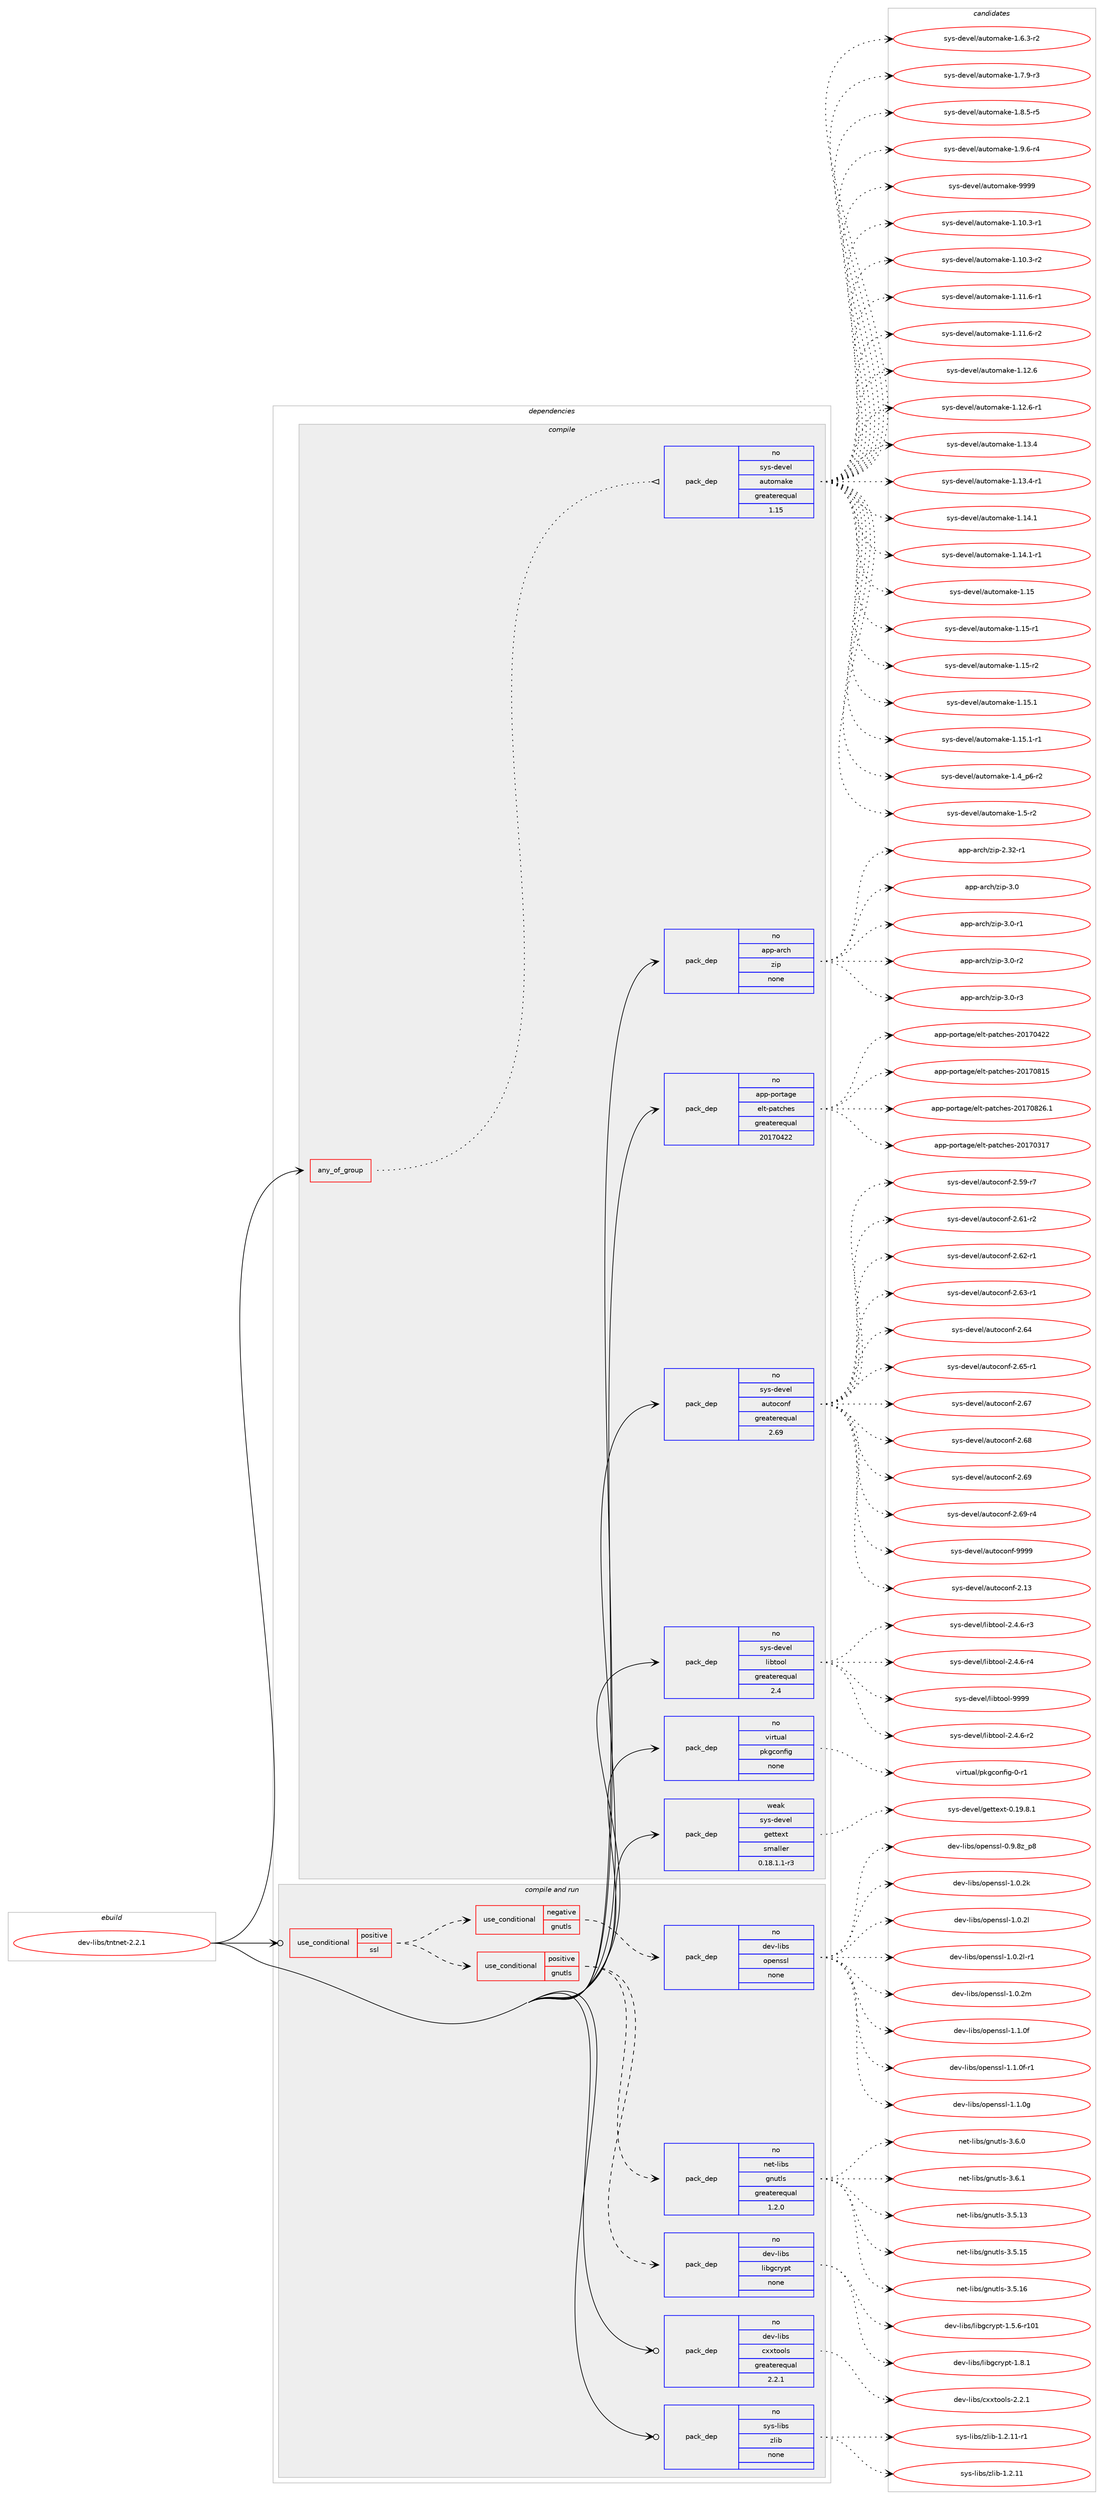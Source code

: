 digraph prolog {

# *************
# Graph options
# *************

newrank=true;
concentrate=true;
compound=true;
graph [rankdir=LR,fontname=Helvetica,fontsize=10,ranksep=1.5];#, ranksep=2.5, nodesep=0.2];
edge  [arrowhead=vee];
node  [fontname=Helvetica,fontsize=10];

# **********
# The ebuild
# **********

subgraph cluster_leftcol {
color=gray;
rank=same;
label=<<i>ebuild</i>>;
id [label="dev-libs/tntnet-2.2.1", color=red, width=4, href="../dev-libs/tntnet-2.2.1.svg"];
}

# ****************
# The dependencies
# ****************

subgraph cluster_midcol {
color=gray;
label=<<i>dependencies</i>>;
subgraph cluster_compile {
fillcolor="#eeeeee";
style=filled;
label=<<i>compile</i>>;
subgraph any3553 {
dependency119654 [label=<<TABLE BORDER="0" CELLBORDER="1" CELLSPACING="0" CELLPADDING="4"><TR><TD CELLPADDING="10">any_of_group</TD></TR></TABLE>>, shape=none, color=red];subgraph pack90169 {
dependency119655 [label=<<TABLE BORDER="0" CELLBORDER="1" CELLSPACING="0" CELLPADDING="4" WIDTH="220"><TR><TD ROWSPAN="6" CELLPADDING="30">pack_dep</TD></TR><TR><TD WIDTH="110">no</TD></TR><TR><TD>sys-devel</TD></TR><TR><TD>automake</TD></TR><TR><TD>greaterequal</TD></TR><TR><TD>1.15</TD></TR></TABLE>>, shape=none, color=blue];
}
dependency119654:e -> dependency119655:w [weight=20,style="dotted",arrowhead="oinv"];
}
id:e -> dependency119654:w [weight=20,style="solid",arrowhead="vee"];
subgraph pack90170 {
dependency119656 [label=<<TABLE BORDER="0" CELLBORDER="1" CELLSPACING="0" CELLPADDING="4" WIDTH="220"><TR><TD ROWSPAN="6" CELLPADDING="30">pack_dep</TD></TR><TR><TD WIDTH="110">no</TD></TR><TR><TD>app-arch</TD></TR><TR><TD>zip</TD></TR><TR><TD>none</TD></TR><TR><TD></TD></TR></TABLE>>, shape=none, color=blue];
}
id:e -> dependency119656:w [weight=20,style="solid",arrowhead="vee"];
subgraph pack90171 {
dependency119657 [label=<<TABLE BORDER="0" CELLBORDER="1" CELLSPACING="0" CELLPADDING="4" WIDTH="220"><TR><TD ROWSPAN="6" CELLPADDING="30">pack_dep</TD></TR><TR><TD WIDTH="110">no</TD></TR><TR><TD>app-portage</TD></TR><TR><TD>elt-patches</TD></TR><TR><TD>greaterequal</TD></TR><TR><TD>20170422</TD></TR></TABLE>>, shape=none, color=blue];
}
id:e -> dependency119657:w [weight=20,style="solid",arrowhead="vee"];
subgraph pack90172 {
dependency119658 [label=<<TABLE BORDER="0" CELLBORDER="1" CELLSPACING="0" CELLPADDING="4" WIDTH="220"><TR><TD ROWSPAN="6" CELLPADDING="30">pack_dep</TD></TR><TR><TD WIDTH="110">no</TD></TR><TR><TD>sys-devel</TD></TR><TR><TD>autoconf</TD></TR><TR><TD>greaterequal</TD></TR><TR><TD>2.69</TD></TR></TABLE>>, shape=none, color=blue];
}
id:e -> dependency119658:w [weight=20,style="solid",arrowhead="vee"];
subgraph pack90173 {
dependency119659 [label=<<TABLE BORDER="0" CELLBORDER="1" CELLSPACING="0" CELLPADDING="4" WIDTH="220"><TR><TD ROWSPAN="6" CELLPADDING="30">pack_dep</TD></TR><TR><TD WIDTH="110">no</TD></TR><TR><TD>sys-devel</TD></TR><TR><TD>libtool</TD></TR><TR><TD>greaterequal</TD></TR><TR><TD>2.4</TD></TR></TABLE>>, shape=none, color=blue];
}
id:e -> dependency119659:w [weight=20,style="solid",arrowhead="vee"];
subgraph pack90174 {
dependency119660 [label=<<TABLE BORDER="0" CELLBORDER="1" CELLSPACING="0" CELLPADDING="4" WIDTH="220"><TR><TD ROWSPAN="6" CELLPADDING="30">pack_dep</TD></TR><TR><TD WIDTH="110">no</TD></TR><TR><TD>virtual</TD></TR><TR><TD>pkgconfig</TD></TR><TR><TD>none</TD></TR><TR><TD></TD></TR></TABLE>>, shape=none, color=blue];
}
id:e -> dependency119660:w [weight=20,style="solid",arrowhead="vee"];
subgraph pack90175 {
dependency119661 [label=<<TABLE BORDER="0" CELLBORDER="1" CELLSPACING="0" CELLPADDING="4" WIDTH="220"><TR><TD ROWSPAN="6" CELLPADDING="30">pack_dep</TD></TR><TR><TD WIDTH="110">weak</TD></TR><TR><TD>sys-devel</TD></TR><TR><TD>gettext</TD></TR><TR><TD>smaller</TD></TR><TR><TD>0.18.1.1-r3</TD></TR></TABLE>>, shape=none, color=blue];
}
id:e -> dependency119661:w [weight=20,style="solid",arrowhead="vee"];
}
subgraph cluster_compileandrun {
fillcolor="#eeeeee";
style=filled;
label=<<i>compile and run</i>>;
subgraph cond25900 {
dependency119662 [label=<<TABLE BORDER="0" CELLBORDER="1" CELLSPACING="0" CELLPADDING="4"><TR><TD ROWSPAN="3" CELLPADDING="10">use_conditional</TD></TR><TR><TD>positive</TD></TR><TR><TD>ssl</TD></TR></TABLE>>, shape=none, color=red];
subgraph cond25901 {
dependency119663 [label=<<TABLE BORDER="0" CELLBORDER="1" CELLSPACING="0" CELLPADDING="4"><TR><TD ROWSPAN="3" CELLPADDING="10">use_conditional</TD></TR><TR><TD>positive</TD></TR><TR><TD>gnutls</TD></TR></TABLE>>, shape=none, color=red];
subgraph pack90176 {
dependency119664 [label=<<TABLE BORDER="0" CELLBORDER="1" CELLSPACING="0" CELLPADDING="4" WIDTH="220"><TR><TD ROWSPAN="6" CELLPADDING="30">pack_dep</TD></TR><TR><TD WIDTH="110">no</TD></TR><TR><TD>net-libs</TD></TR><TR><TD>gnutls</TD></TR><TR><TD>greaterequal</TD></TR><TR><TD>1.2.0</TD></TR></TABLE>>, shape=none, color=blue];
}
dependency119663:e -> dependency119664:w [weight=20,style="dashed",arrowhead="vee"];
subgraph pack90177 {
dependency119665 [label=<<TABLE BORDER="0" CELLBORDER="1" CELLSPACING="0" CELLPADDING="4" WIDTH="220"><TR><TD ROWSPAN="6" CELLPADDING="30">pack_dep</TD></TR><TR><TD WIDTH="110">no</TD></TR><TR><TD>dev-libs</TD></TR><TR><TD>libgcrypt</TD></TR><TR><TD>none</TD></TR><TR><TD></TD></TR></TABLE>>, shape=none, color=blue];
}
dependency119663:e -> dependency119665:w [weight=20,style="dashed",arrowhead="vee"];
}
dependency119662:e -> dependency119663:w [weight=20,style="dashed",arrowhead="vee"];
subgraph cond25902 {
dependency119666 [label=<<TABLE BORDER="0" CELLBORDER="1" CELLSPACING="0" CELLPADDING="4"><TR><TD ROWSPAN="3" CELLPADDING="10">use_conditional</TD></TR><TR><TD>negative</TD></TR><TR><TD>gnutls</TD></TR></TABLE>>, shape=none, color=red];
subgraph pack90178 {
dependency119667 [label=<<TABLE BORDER="0" CELLBORDER="1" CELLSPACING="0" CELLPADDING="4" WIDTH="220"><TR><TD ROWSPAN="6" CELLPADDING="30">pack_dep</TD></TR><TR><TD WIDTH="110">no</TD></TR><TR><TD>dev-libs</TD></TR><TR><TD>openssl</TD></TR><TR><TD>none</TD></TR><TR><TD></TD></TR></TABLE>>, shape=none, color=blue];
}
dependency119666:e -> dependency119667:w [weight=20,style="dashed",arrowhead="vee"];
}
dependency119662:e -> dependency119666:w [weight=20,style="dashed",arrowhead="vee"];
}
id:e -> dependency119662:w [weight=20,style="solid",arrowhead="odotvee"];
subgraph pack90179 {
dependency119668 [label=<<TABLE BORDER="0" CELLBORDER="1" CELLSPACING="0" CELLPADDING="4" WIDTH="220"><TR><TD ROWSPAN="6" CELLPADDING="30">pack_dep</TD></TR><TR><TD WIDTH="110">no</TD></TR><TR><TD>dev-libs</TD></TR><TR><TD>cxxtools</TD></TR><TR><TD>greaterequal</TD></TR><TR><TD>2.2.1</TD></TR></TABLE>>, shape=none, color=blue];
}
id:e -> dependency119668:w [weight=20,style="solid",arrowhead="odotvee"];
subgraph pack90180 {
dependency119669 [label=<<TABLE BORDER="0" CELLBORDER="1" CELLSPACING="0" CELLPADDING="4" WIDTH="220"><TR><TD ROWSPAN="6" CELLPADDING="30">pack_dep</TD></TR><TR><TD WIDTH="110">no</TD></TR><TR><TD>sys-libs</TD></TR><TR><TD>zlib</TD></TR><TR><TD>none</TD></TR><TR><TD></TD></TR></TABLE>>, shape=none, color=blue];
}
id:e -> dependency119669:w [weight=20,style="solid",arrowhead="odotvee"];
}
subgraph cluster_run {
fillcolor="#eeeeee";
style=filled;
label=<<i>run</i>>;
}
}

# **************
# The candidates
# **************

subgraph cluster_choices {
rank=same;
color=gray;
label=<<i>candidates</i>>;

subgraph choice90169 {
color=black;
nodesep=1;
choice11512111545100101118101108479711711611110997107101454946494846514511449 [label="sys-devel/automake-1.10.3-r1", color=red, width=4,href="../sys-devel/automake-1.10.3-r1.svg"];
choice11512111545100101118101108479711711611110997107101454946494846514511450 [label="sys-devel/automake-1.10.3-r2", color=red, width=4,href="../sys-devel/automake-1.10.3-r2.svg"];
choice11512111545100101118101108479711711611110997107101454946494946544511449 [label="sys-devel/automake-1.11.6-r1", color=red, width=4,href="../sys-devel/automake-1.11.6-r1.svg"];
choice11512111545100101118101108479711711611110997107101454946494946544511450 [label="sys-devel/automake-1.11.6-r2", color=red, width=4,href="../sys-devel/automake-1.11.6-r2.svg"];
choice1151211154510010111810110847971171161111099710710145494649504654 [label="sys-devel/automake-1.12.6", color=red, width=4,href="../sys-devel/automake-1.12.6.svg"];
choice11512111545100101118101108479711711611110997107101454946495046544511449 [label="sys-devel/automake-1.12.6-r1", color=red, width=4,href="../sys-devel/automake-1.12.6-r1.svg"];
choice1151211154510010111810110847971171161111099710710145494649514652 [label="sys-devel/automake-1.13.4", color=red, width=4,href="../sys-devel/automake-1.13.4.svg"];
choice11512111545100101118101108479711711611110997107101454946495146524511449 [label="sys-devel/automake-1.13.4-r1", color=red, width=4,href="../sys-devel/automake-1.13.4-r1.svg"];
choice1151211154510010111810110847971171161111099710710145494649524649 [label="sys-devel/automake-1.14.1", color=red, width=4,href="../sys-devel/automake-1.14.1.svg"];
choice11512111545100101118101108479711711611110997107101454946495246494511449 [label="sys-devel/automake-1.14.1-r1", color=red, width=4,href="../sys-devel/automake-1.14.1-r1.svg"];
choice115121115451001011181011084797117116111109971071014549464953 [label="sys-devel/automake-1.15", color=red, width=4,href="../sys-devel/automake-1.15.svg"];
choice1151211154510010111810110847971171161111099710710145494649534511449 [label="sys-devel/automake-1.15-r1", color=red, width=4,href="../sys-devel/automake-1.15-r1.svg"];
choice1151211154510010111810110847971171161111099710710145494649534511450 [label="sys-devel/automake-1.15-r2", color=red, width=4,href="../sys-devel/automake-1.15-r2.svg"];
choice1151211154510010111810110847971171161111099710710145494649534649 [label="sys-devel/automake-1.15.1", color=red, width=4,href="../sys-devel/automake-1.15.1.svg"];
choice11512111545100101118101108479711711611110997107101454946495346494511449 [label="sys-devel/automake-1.15.1-r1", color=red, width=4,href="../sys-devel/automake-1.15.1-r1.svg"];
choice115121115451001011181011084797117116111109971071014549465295112544511450 [label="sys-devel/automake-1.4_p6-r2", color=red, width=4,href="../sys-devel/automake-1.4_p6-r2.svg"];
choice11512111545100101118101108479711711611110997107101454946534511450 [label="sys-devel/automake-1.5-r2", color=red, width=4,href="../sys-devel/automake-1.5-r2.svg"];
choice115121115451001011181011084797117116111109971071014549465446514511450 [label="sys-devel/automake-1.6.3-r2", color=red, width=4,href="../sys-devel/automake-1.6.3-r2.svg"];
choice115121115451001011181011084797117116111109971071014549465546574511451 [label="sys-devel/automake-1.7.9-r3", color=red, width=4,href="../sys-devel/automake-1.7.9-r3.svg"];
choice115121115451001011181011084797117116111109971071014549465646534511453 [label="sys-devel/automake-1.8.5-r5", color=red, width=4,href="../sys-devel/automake-1.8.5-r5.svg"];
choice115121115451001011181011084797117116111109971071014549465746544511452 [label="sys-devel/automake-1.9.6-r4", color=red, width=4,href="../sys-devel/automake-1.9.6-r4.svg"];
choice115121115451001011181011084797117116111109971071014557575757 [label="sys-devel/automake-9999", color=red, width=4,href="../sys-devel/automake-9999.svg"];
dependency119655:e -> choice11512111545100101118101108479711711611110997107101454946494846514511449:w [style=dotted,weight="100"];
dependency119655:e -> choice11512111545100101118101108479711711611110997107101454946494846514511450:w [style=dotted,weight="100"];
dependency119655:e -> choice11512111545100101118101108479711711611110997107101454946494946544511449:w [style=dotted,weight="100"];
dependency119655:e -> choice11512111545100101118101108479711711611110997107101454946494946544511450:w [style=dotted,weight="100"];
dependency119655:e -> choice1151211154510010111810110847971171161111099710710145494649504654:w [style=dotted,weight="100"];
dependency119655:e -> choice11512111545100101118101108479711711611110997107101454946495046544511449:w [style=dotted,weight="100"];
dependency119655:e -> choice1151211154510010111810110847971171161111099710710145494649514652:w [style=dotted,weight="100"];
dependency119655:e -> choice11512111545100101118101108479711711611110997107101454946495146524511449:w [style=dotted,weight="100"];
dependency119655:e -> choice1151211154510010111810110847971171161111099710710145494649524649:w [style=dotted,weight="100"];
dependency119655:e -> choice11512111545100101118101108479711711611110997107101454946495246494511449:w [style=dotted,weight="100"];
dependency119655:e -> choice115121115451001011181011084797117116111109971071014549464953:w [style=dotted,weight="100"];
dependency119655:e -> choice1151211154510010111810110847971171161111099710710145494649534511449:w [style=dotted,weight="100"];
dependency119655:e -> choice1151211154510010111810110847971171161111099710710145494649534511450:w [style=dotted,weight="100"];
dependency119655:e -> choice1151211154510010111810110847971171161111099710710145494649534649:w [style=dotted,weight="100"];
dependency119655:e -> choice11512111545100101118101108479711711611110997107101454946495346494511449:w [style=dotted,weight="100"];
dependency119655:e -> choice115121115451001011181011084797117116111109971071014549465295112544511450:w [style=dotted,weight="100"];
dependency119655:e -> choice11512111545100101118101108479711711611110997107101454946534511450:w [style=dotted,weight="100"];
dependency119655:e -> choice115121115451001011181011084797117116111109971071014549465446514511450:w [style=dotted,weight="100"];
dependency119655:e -> choice115121115451001011181011084797117116111109971071014549465546574511451:w [style=dotted,weight="100"];
dependency119655:e -> choice115121115451001011181011084797117116111109971071014549465646534511453:w [style=dotted,weight="100"];
dependency119655:e -> choice115121115451001011181011084797117116111109971071014549465746544511452:w [style=dotted,weight="100"];
dependency119655:e -> choice115121115451001011181011084797117116111109971071014557575757:w [style=dotted,weight="100"];
}
subgraph choice90170 {
color=black;
nodesep=1;
choice971121124597114991044712210511245504651504511449 [label="app-arch/zip-2.32-r1", color=red, width=4,href="../app-arch/zip-2.32-r1.svg"];
choice971121124597114991044712210511245514648 [label="app-arch/zip-3.0", color=red, width=4,href="../app-arch/zip-3.0.svg"];
choice9711211245971149910447122105112455146484511449 [label="app-arch/zip-3.0-r1", color=red, width=4,href="../app-arch/zip-3.0-r1.svg"];
choice9711211245971149910447122105112455146484511450 [label="app-arch/zip-3.0-r2", color=red, width=4,href="../app-arch/zip-3.0-r2.svg"];
choice9711211245971149910447122105112455146484511451 [label="app-arch/zip-3.0-r3", color=red, width=4,href="../app-arch/zip-3.0-r3.svg"];
dependency119656:e -> choice971121124597114991044712210511245504651504511449:w [style=dotted,weight="100"];
dependency119656:e -> choice971121124597114991044712210511245514648:w [style=dotted,weight="100"];
dependency119656:e -> choice9711211245971149910447122105112455146484511449:w [style=dotted,weight="100"];
dependency119656:e -> choice9711211245971149910447122105112455146484511450:w [style=dotted,weight="100"];
dependency119656:e -> choice9711211245971149910447122105112455146484511451:w [style=dotted,weight="100"];
}
subgraph choice90171 {
color=black;
nodesep=1;
choice97112112451121111141169710310147101108116451129711699104101115455048495548514955 [label="app-portage/elt-patches-20170317", color=red, width=4,href="../app-portage/elt-patches-20170317.svg"];
choice97112112451121111141169710310147101108116451129711699104101115455048495548525050 [label="app-portage/elt-patches-20170422", color=red, width=4,href="../app-portage/elt-patches-20170422.svg"];
choice97112112451121111141169710310147101108116451129711699104101115455048495548564953 [label="app-portage/elt-patches-20170815", color=red, width=4,href="../app-portage/elt-patches-20170815.svg"];
choice971121124511211111411697103101471011081164511297116991041011154550484955485650544649 [label="app-portage/elt-patches-20170826.1", color=red, width=4,href="../app-portage/elt-patches-20170826.1.svg"];
dependency119657:e -> choice97112112451121111141169710310147101108116451129711699104101115455048495548514955:w [style=dotted,weight="100"];
dependency119657:e -> choice97112112451121111141169710310147101108116451129711699104101115455048495548525050:w [style=dotted,weight="100"];
dependency119657:e -> choice97112112451121111141169710310147101108116451129711699104101115455048495548564953:w [style=dotted,weight="100"];
dependency119657:e -> choice971121124511211111411697103101471011081164511297116991041011154550484955485650544649:w [style=dotted,weight="100"];
}
subgraph choice90172 {
color=black;
nodesep=1;
choice115121115451001011181011084797117116111991111101024550464951 [label="sys-devel/autoconf-2.13", color=red, width=4,href="../sys-devel/autoconf-2.13.svg"];
choice1151211154510010111810110847971171161119911111010245504653574511455 [label="sys-devel/autoconf-2.59-r7", color=red, width=4,href="../sys-devel/autoconf-2.59-r7.svg"];
choice1151211154510010111810110847971171161119911111010245504654494511450 [label="sys-devel/autoconf-2.61-r2", color=red, width=4,href="../sys-devel/autoconf-2.61-r2.svg"];
choice1151211154510010111810110847971171161119911111010245504654504511449 [label="sys-devel/autoconf-2.62-r1", color=red, width=4,href="../sys-devel/autoconf-2.62-r1.svg"];
choice1151211154510010111810110847971171161119911111010245504654514511449 [label="sys-devel/autoconf-2.63-r1", color=red, width=4,href="../sys-devel/autoconf-2.63-r1.svg"];
choice115121115451001011181011084797117116111991111101024550465452 [label="sys-devel/autoconf-2.64", color=red, width=4,href="../sys-devel/autoconf-2.64.svg"];
choice1151211154510010111810110847971171161119911111010245504654534511449 [label="sys-devel/autoconf-2.65-r1", color=red, width=4,href="../sys-devel/autoconf-2.65-r1.svg"];
choice115121115451001011181011084797117116111991111101024550465455 [label="sys-devel/autoconf-2.67", color=red, width=4,href="../sys-devel/autoconf-2.67.svg"];
choice115121115451001011181011084797117116111991111101024550465456 [label="sys-devel/autoconf-2.68", color=red, width=4,href="../sys-devel/autoconf-2.68.svg"];
choice115121115451001011181011084797117116111991111101024550465457 [label="sys-devel/autoconf-2.69", color=red, width=4,href="../sys-devel/autoconf-2.69.svg"];
choice1151211154510010111810110847971171161119911111010245504654574511452 [label="sys-devel/autoconf-2.69-r4", color=red, width=4,href="../sys-devel/autoconf-2.69-r4.svg"];
choice115121115451001011181011084797117116111991111101024557575757 [label="sys-devel/autoconf-9999", color=red, width=4,href="../sys-devel/autoconf-9999.svg"];
dependency119658:e -> choice115121115451001011181011084797117116111991111101024550464951:w [style=dotted,weight="100"];
dependency119658:e -> choice1151211154510010111810110847971171161119911111010245504653574511455:w [style=dotted,weight="100"];
dependency119658:e -> choice1151211154510010111810110847971171161119911111010245504654494511450:w [style=dotted,weight="100"];
dependency119658:e -> choice1151211154510010111810110847971171161119911111010245504654504511449:w [style=dotted,weight="100"];
dependency119658:e -> choice1151211154510010111810110847971171161119911111010245504654514511449:w [style=dotted,weight="100"];
dependency119658:e -> choice115121115451001011181011084797117116111991111101024550465452:w [style=dotted,weight="100"];
dependency119658:e -> choice1151211154510010111810110847971171161119911111010245504654534511449:w [style=dotted,weight="100"];
dependency119658:e -> choice115121115451001011181011084797117116111991111101024550465455:w [style=dotted,weight="100"];
dependency119658:e -> choice115121115451001011181011084797117116111991111101024550465456:w [style=dotted,weight="100"];
dependency119658:e -> choice115121115451001011181011084797117116111991111101024550465457:w [style=dotted,weight="100"];
dependency119658:e -> choice1151211154510010111810110847971171161119911111010245504654574511452:w [style=dotted,weight="100"];
dependency119658:e -> choice115121115451001011181011084797117116111991111101024557575757:w [style=dotted,weight="100"];
}
subgraph choice90173 {
color=black;
nodesep=1;
choice1151211154510010111810110847108105981161111111084550465246544511450 [label="sys-devel/libtool-2.4.6-r2", color=red, width=4,href="../sys-devel/libtool-2.4.6-r2.svg"];
choice1151211154510010111810110847108105981161111111084550465246544511451 [label="sys-devel/libtool-2.4.6-r3", color=red, width=4,href="../sys-devel/libtool-2.4.6-r3.svg"];
choice1151211154510010111810110847108105981161111111084550465246544511452 [label="sys-devel/libtool-2.4.6-r4", color=red, width=4,href="../sys-devel/libtool-2.4.6-r4.svg"];
choice1151211154510010111810110847108105981161111111084557575757 [label="sys-devel/libtool-9999", color=red, width=4,href="../sys-devel/libtool-9999.svg"];
dependency119659:e -> choice1151211154510010111810110847108105981161111111084550465246544511450:w [style=dotted,weight="100"];
dependency119659:e -> choice1151211154510010111810110847108105981161111111084550465246544511451:w [style=dotted,weight="100"];
dependency119659:e -> choice1151211154510010111810110847108105981161111111084550465246544511452:w [style=dotted,weight="100"];
dependency119659:e -> choice1151211154510010111810110847108105981161111111084557575757:w [style=dotted,weight="100"];
}
subgraph choice90174 {
color=black;
nodesep=1;
choice11810511411611797108471121071039911111010210510345484511449 [label="virtual/pkgconfig-0-r1", color=red, width=4,href="../virtual/pkgconfig-0-r1.svg"];
dependency119660:e -> choice11810511411611797108471121071039911111010210510345484511449:w [style=dotted,weight="100"];
}
subgraph choice90175 {
color=black;
nodesep=1;
choice1151211154510010111810110847103101116116101120116454846495746564649 [label="sys-devel/gettext-0.19.8.1", color=red, width=4,href="../sys-devel/gettext-0.19.8.1.svg"];
dependency119661:e -> choice1151211154510010111810110847103101116116101120116454846495746564649:w [style=dotted,weight="100"];
}
subgraph choice90176 {
color=black;
nodesep=1;
choice11010111645108105981154710311011711610811545514653464951 [label="net-libs/gnutls-3.5.13", color=red, width=4,href="../net-libs/gnutls-3.5.13.svg"];
choice11010111645108105981154710311011711610811545514653464953 [label="net-libs/gnutls-3.5.15", color=red, width=4,href="../net-libs/gnutls-3.5.15.svg"];
choice11010111645108105981154710311011711610811545514653464954 [label="net-libs/gnutls-3.5.16", color=red, width=4,href="../net-libs/gnutls-3.5.16.svg"];
choice110101116451081059811547103110117116108115455146544648 [label="net-libs/gnutls-3.6.0", color=red, width=4,href="../net-libs/gnutls-3.6.0.svg"];
choice110101116451081059811547103110117116108115455146544649 [label="net-libs/gnutls-3.6.1", color=red, width=4,href="../net-libs/gnutls-3.6.1.svg"];
dependency119664:e -> choice11010111645108105981154710311011711610811545514653464951:w [style=dotted,weight="100"];
dependency119664:e -> choice11010111645108105981154710311011711610811545514653464953:w [style=dotted,weight="100"];
dependency119664:e -> choice11010111645108105981154710311011711610811545514653464954:w [style=dotted,weight="100"];
dependency119664:e -> choice110101116451081059811547103110117116108115455146544648:w [style=dotted,weight="100"];
dependency119664:e -> choice110101116451081059811547103110117116108115455146544649:w [style=dotted,weight="100"];
}
subgraph choice90177 {
color=black;
nodesep=1;
choice100101118451081059811547108105981039911412111211645494653465445114494849 [label="dev-libs/libgcrypt-1.5.6-r101", color=red, width=4,href="../dev-libs/libgcrypt-1.5.6-r101.svg"];
choice1001011184510810598115471081059810399114121112116454946564649 [label="dev-libs/libgcrypt-1.8.1", color=red, width=4,href="../dev-libs/libgcrypt-1.8.1.svg"];
dependency119665:e -> choice100101118451081059811547108105981039911412111211645494653465445114494849:w [style=dotted,weight="100"];
dependency119665:e -> choice1001011184510810598115471081059810399114121112116454946564649:w [style=dotted,weight="100"];
}
subgraph choice90178 {
color=black;
nodesep=1;
choice1001011184510810598115471111121011101151151084548465746561229511256 [label="dev-libs/openssl-0.9.8z_p8", color=red, width=4,href="../dev-libs/openssl-0.9.8z_p8.svg"];
choice100101118451081059811547111112101110115115108454946484650107 [label="dev-libs/openssl-1.0.2k", color=red, width=4,href="../dev-libs/openssl-1.0.2k.svg"];
choice100101118451081059811547111112101110115115108454946484650108 [label="dev-libs/openssl-1.0.2l", color=red, width=4,href="../dev-libs/openssl-1.0.2l.svg"];
choice1001011184510810598115471111121011101151151084549464846501084511449 [label="dev-libs/openssl-1.0.2l-r1", color=red, width=4,href="../dev-libs/openssl-1.0.2l-r1.svg"];
choice100101118451081059811547111112101110115115108454946484650109 [label="dev-libs/openssl-1.0.2m", color=red, width=4,href="../dev-libs/openssl-1.0.2m.svg"];
choice100101118451081059811547111112101110115115108454946494648102 [label="dev-libs/openssl-1.1.0f", color=red, width=4,href="../dev-libs/openssl-1.1.0f.svg"];
choice1001011184510810598115471111121011101151151084549464946481024511449 [label="dev-libs/openssl-1.1.0f-r1", color=red, width=4,href="../dev-libs/openssl-1.1.0f-r1.svg"];
choice100101118451081059811547111112101110115115108454946494648103 [label="dev-libs/openssl-1.1.0g", color=red, width=4,href="../dev-libs/openssl-1.1.0g.svg"];
dependency119667:e -> choice1001011184510810598115471111121011101151151084548465746561229511256:w [style=dotted,weight="100"];
dependency119667:e -> choice100101118451081059811547111112101110115115108454946484650107:w [style=dotted,weight="100"];
dependency119667:e -> choice100101118451081059811547111112101110115115108454946484650108:w [style=dotted,weight="100"];
dependency119667:e -> choice1001011184510810598115471111121011101151151084549464846501084511449:w [style=dotted,weight="100"];
dependency119667:e -> choice100101118451081059811547111112101110115115108454946484650109:w [style=dotted,weight="100"];
dependency119667:e -> choice100101118451081059811547111112101110115115108454946494648102:w [style=dotted,weight="100"];
dependency119667:e -> choice1001011184510810598115471111121011101151151084549464946481024511449:w [style=dotted,weight="100"];
dependency119667:e -> choice100101118451081059811547111112101110115115108454946494648103:w [style=dotted,weight="100"];
}
subgraph choice90179 {
color=black;
nodesep=1;
choice10010111845108105981154799120120116111111108115455046504649 [label="dev-libs/cxxtools-2.2.1", color=red, width=4,href="../dev-libs/cxxtools-2.2.1.svg"];
dependency119668:e -> choice10010111845108105981154799120120116111111108115455046504649:w [style=dotted,weight="100"];
}
subgraph choice90180 {
color=black;
nodesep=1;
choice1151211154510810598115471221081059845494650464949 [label="sys-libs/zlib-1.2.11", color=red, width=4,href="../sys-libs/zlib-1.2.11.svg"];
choice11512111545108105981154712210810598454946504649494511449 [label="sys-libs/zlib-1.2.11-r1", color=red, width=4,href="../sys-libs/zlib-1.2.11-r1.svg"];
dependency119669:e -> choice1151211154510810598115471221081059845494650464949:w [style=dotted,weight="100"];
dependency119669:e -> choice11512111545108105981154712210810598454946504649494511449:w [style=dotted,weight="100"];
}
}

}
